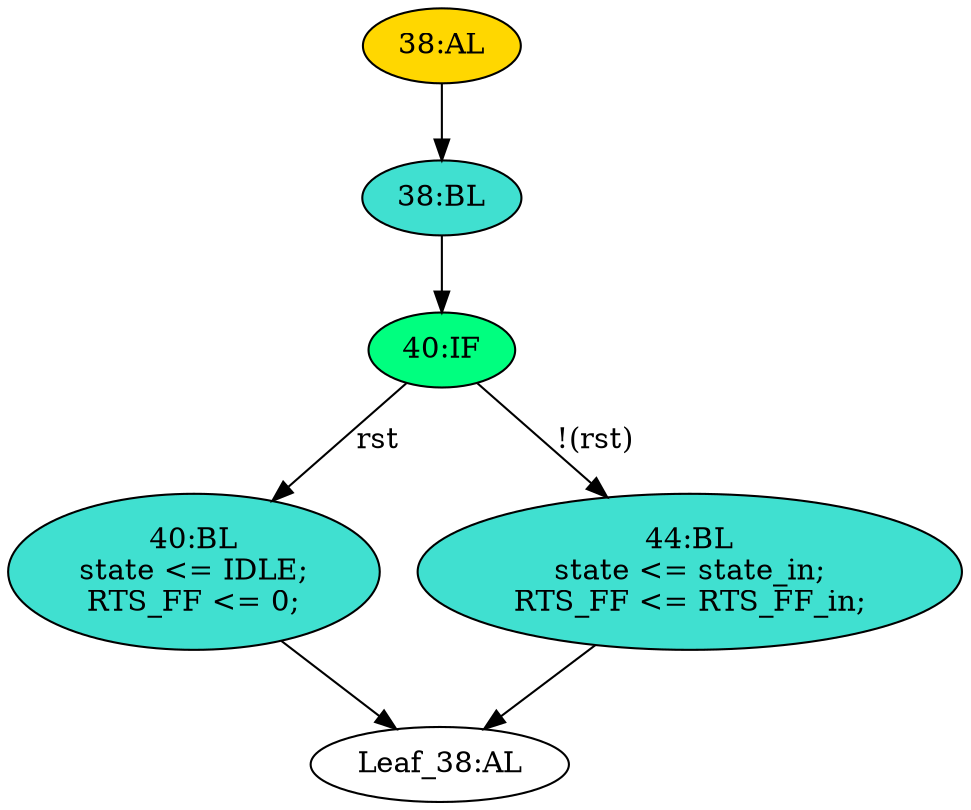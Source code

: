 strict digraph "" {
	node [label="\N"];
	"40:BL"	 [ast="<pyverilog.vparser.ast.Block object at 0x7fdb0bed9350>",
		fillcolor=turquoise,
		label="40:BL
state <= IDLE;
RTS_FF <= 0;",
		statements="[<pyverilog.vparser.ast.NonblockingSubstitution object at 0x7fdb0bed6590>, <pyverilog.vparser.ast.NonblockingSubstitution object \
at 0x7fdb0c3c68d0>]",
		style=filled,
		typ=Block];
	"Leaf_38:AL"	 [def_var="['state', 'RTS_FF']",
		label="Leaf_38:AL"];
	"40:BL" -> "Leaf_38:AL"	 [cond="[]",
		lineno=None];
	"44:BL"	 [ast="<pyverilog.vparser.ast.Block object at 0x7fdb0bed9610>",
		fillcolor=turquoise,
		label="44:BL
state <= state_in;
RTS_FF <= RTS_FF_in;",
		statements="[<pyverilog.vparser.ast.NonblockingSubstitution object at 0x7fdb0bed9390>, <pyverilog.vparser.ast.NonblockingSubstitution object \
at 0x7fdb0bed94d0>]",
		style=filled,
		typ=Block];
	"44:BL" -> "Leaf_38:AL"	 [cond="[]",
		lineno=None];
	"38:BL"	 [ast="<pyverilog.vparser.ast.Block object at 0x7fdb0bed9650>",
		fillcolor=turquoise,
		label="38:BL",
		statements="[]",
		style=filled,
		typ=Block];
	"40:IF"	 [ast="<pyverilog.vparser.ast.IfStatement object at 0x7fdb0bed9690>",
		fillcolor=springgreen,
		label="40:IF",
		statements="[]",
		style=filled,
		typ=IfStatement];
	"38:BL" -> "40:IF"	 [cond="[]",
		lineno=None];
	"38:AL"	 [ast="<pyverilog.vparser.ast.Always object at 0x7fdb0bed62d0>",
		clk_sens=True,
		fillcolor=gold,
		label="38:AL",
		sens="['clk']",
		statements="[]",
		style=filled,
		typ=Always,
		use_var="['rst', 'state_in', 'RTS_FF_in']"];
	"38:AL" -> "38:BL"	 [cond="[]",
		lineno=None];
	"40:IF" -> "40:BL"	 [cond="['rst']",
		label=rst,
		lineno=40];
	"40:IF" -> "44:BL"	 [cond="['rst']",
		label="!(rst)",
		lineno=40];
}
